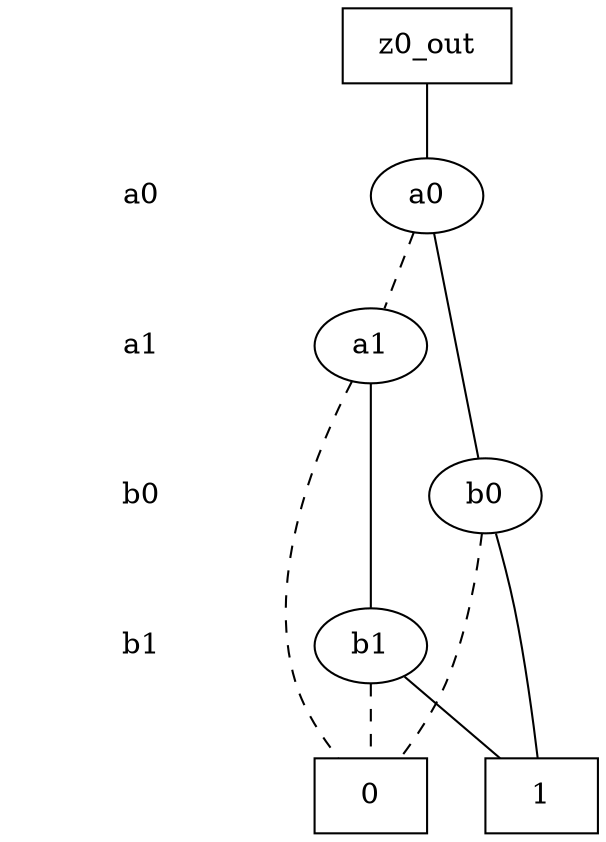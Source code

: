digraph "ZDD" {
size = "7.5,10"
center = true;
edge [dir = none];
{ node [shape = plaintext];
  edge [style = invis];
  "CONST NODES" [style = invis];
" a0 " -> " a1 " -> " b0 " -> " b1 " -> "CONST NODES"; 
}
{ rank = same; node [shape = box]; edge [style = invis];
"  z0_out  "; }
{ rank = same; " a0 ";
"a0";
}
{ rank = same; " a1 ";
"a1";
}
{ rank = same; " b0 ";
"b0";
}
{ rank = same; " b1 ";
"b1";
}
{ rank = same; "CONST NODES";
{ node [shape = box]; "0x1fd";
"0x1fc";
}
}
"  z0_out  " -> "a0" [style = solid];
"a0" -> "b0";
"a0" -> "a1" [style = dashed];
"a1" -> "b1";
"a1" -> "0x1fd" [style = dashed];
"b0" -> "0x1fc";
"b0" -> "0x1fd" [style = dashed];
"b1" -> "0x1fc";
"b1" -> "0x1fd" [style = dashed];
"0x1fd" [label = "0"];
"0x1fc" [label = "1"];
}
